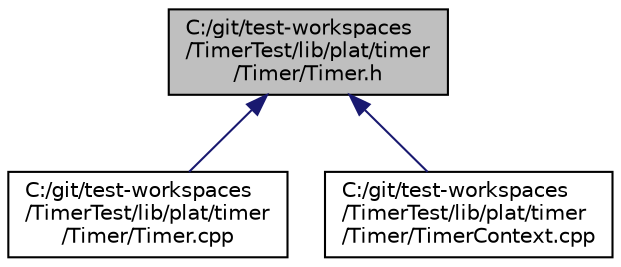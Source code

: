 digraph "C:/git/test-workspaces/TimerTest/lib/plat/timer/Timer/Timer.h"
{
  edge [fontname="Helvetica",fontsize="10",labelfontname="Helvetica",labelfontsize="10"];
  node [fontname="Helvetica",fontsize="10",shape=record];
  Node1 [label="C:/git/test-workspaces\l/TimerTest/lib/plat/timer\l/Timer/Timer.h",height=0.2,width=0.4,color="black", fillcolor="grey75", style="filled" fontcolor="black"];
  Node1 -> Node2 [dir="back",color="midnightblue",fontsize="10",style="solid",fontname="Helvetica"];
  Node2 [label="C:/git/test-workspaces\l/TimerTest/lib/plat/timer\l/Timer/Timer.cpp",height=0.2,width=0.4,color="black", fillcolor="white", style="filled",URL="$_timer_8cpp.html"];
  Node1 -> Node3 [dir="back",color="midnightblue",fontsize="10",style="solid",fontname="Helvetica"];
  Node3 [label="C:/git/test-workspaces\l/TimerTest/lib/plat/timer\l/Timer/TimerContext.cpp",height=0.2,width=0.4,color="black", fillcolor="white", style="filled",URL="$_timer_context_8cpp.html"];
}
